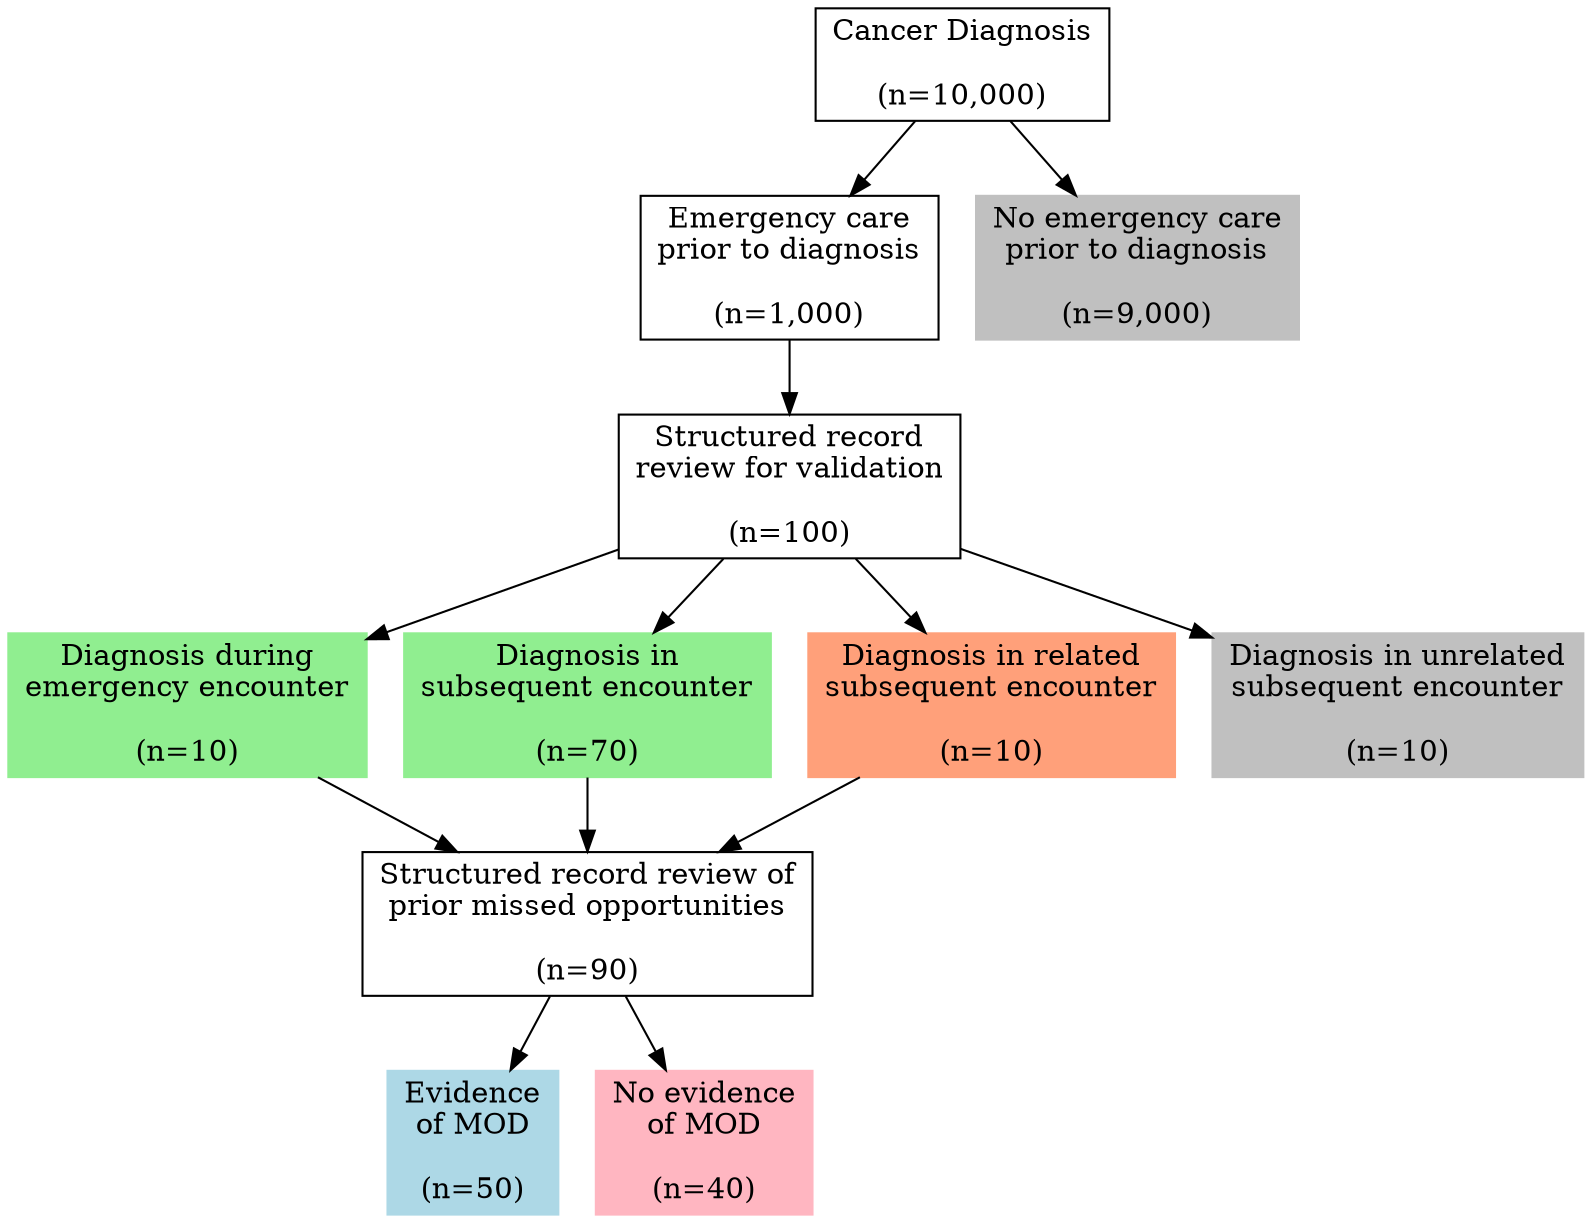 digraph{

# Nodes

cancer_dx[shape=rectangle, label="Cancer Diagnosis\n\n(n=10,000)"]
emerg[shape=rectangle, label="Emergency care\nprior to diagnosis\n\n(n=1,000)"]
no_emerg[shape=rectangle, label="No emergency care\nprior to diagnosis\n\n(n=9,000)", style=filled, color=grey]

review_sample[shape=rectangle, label="Structured record\nreview for validation\n\n(n=100)"]

dx_during_type1[shape=rectangle, label="Diagnosis during\nemergency encounter\n\n(n=10)", style=filled, color=lightgreen]
dx_later_type2[shape=rectangle, label="Diagnosis in\nsubsequent encounter\n\n(n=70)", style=filled, color=lightgreen]
dx_related_type3_incidental[shape=rectangle, label="Diagnosis in related\nsubsequent encounter\n\n(n=10)", style=filled, color=lightsalmon]
dx_unrelated_nonEP_FP[shape=rectangle, label="Diagnosis in unrelated\nsubsequent encounter\n\n(n=10)", style=filled, color=grey]

MOD_review[shape=rectangle, label="Structured record review of\nprior missed opportunities\n\n(n=90)"]
yes_MOD[shape=rectangle, label="Evidence\nof MOD\n\n(n=50)", style=filled, color=lightblue]
no_MOD[shape=rectangle, label="No evidence\nof MOD\n\n(n=40)", style=filled, color=lightpink]




# Edges

cancer_dx -> emerg
cancer_dx -> no_emerg

emerg -> review_sample
review_sample -> dx_during_type1
review_sample -> dx_later_type2
review_sample -> dx_related_type3_incidental
review_sample -> dx_unrelated_nonEP_FP

dx_during_type1 -> MOD_review
dx_later_type2 -> MOD_review
dx_related_type3_incidental -> MOD_review

MOD_review -> yes_MOD
MOD_review -> no_MOD

}
